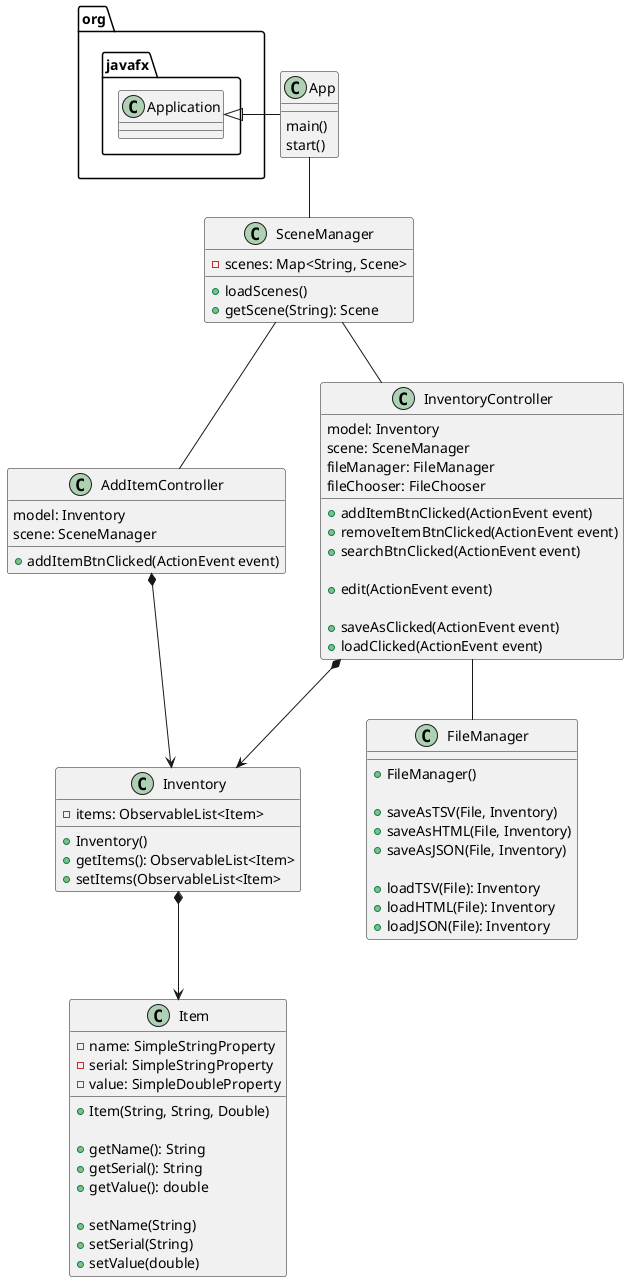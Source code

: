 @startuml
'https://plantuml.com/class-diagram

class App{
    main()
    start()
}

class SceneManager{
    -scenes: Map<String, Scene>

    +loadScenes()
    +getScene(String): Scene
}

class InventoryController{
    model: Inventory
    scene: SceneManager
    fileManager: FileManager
    fileChooser: FileChooser

    'add item btn
    +addItemBtnClicked(ActionEvent event)
    'remove item btn
    +removeItemBtnClicked(ActionEvent event)
    'search btn
    +searchBtnClicked(ActionEvent event)

    'edit table
    +edit(ActionEvent event)

    'file manager functions
    +saveAsClicked(ActionEvent event)
    +loadClicked(ActionEvent event)



}

class AddItemController{
    model: Inventory
    scene: SceneManager

    'add item btn
    +addItemBtnClicked(ActionEvent event)
}

class Inventory{
    -items: ObservableList<Item>

    'constructor
    +Inventory()
    'getter
    +getItems(): ObservableList<Item>
    'setter
    +setItems(ObservableList<Item>

}

class Item{
    'private instance variables
    -name: SimpleStringProperty
    -serial: SimpleStringProperty
    -value: SimpleDoubleProperty

    'constructor
    +Item(String, String, Double)

    'getters
    +getName(): String
    +getSerial(): String
    +getValue(): double

    'setters
    +setName(String)
    +setSerial(String)
    +setValue(double)
}

class FileManager{
    'constructor
    +FileManager()

    'save
    +saveAsTSV(File, Inventory)
    +saveAsHTML(File, Inventory)
    +saveAsJSON(File, Inventory)

    'load
    +loadTSV(File): Inventory
    +loadHTML(File): Inventory
    +loadJSON(File): Inventory
}

org.javafx.Application <|- App
App -- SceneManager
SceneManager -- InventoryController
InventoryController -- FileManager
SceneManager -- AddItemController
InventoryController *-> Inventory
AddItemController *--> Inventory
Inventory *--> Item

@enduml